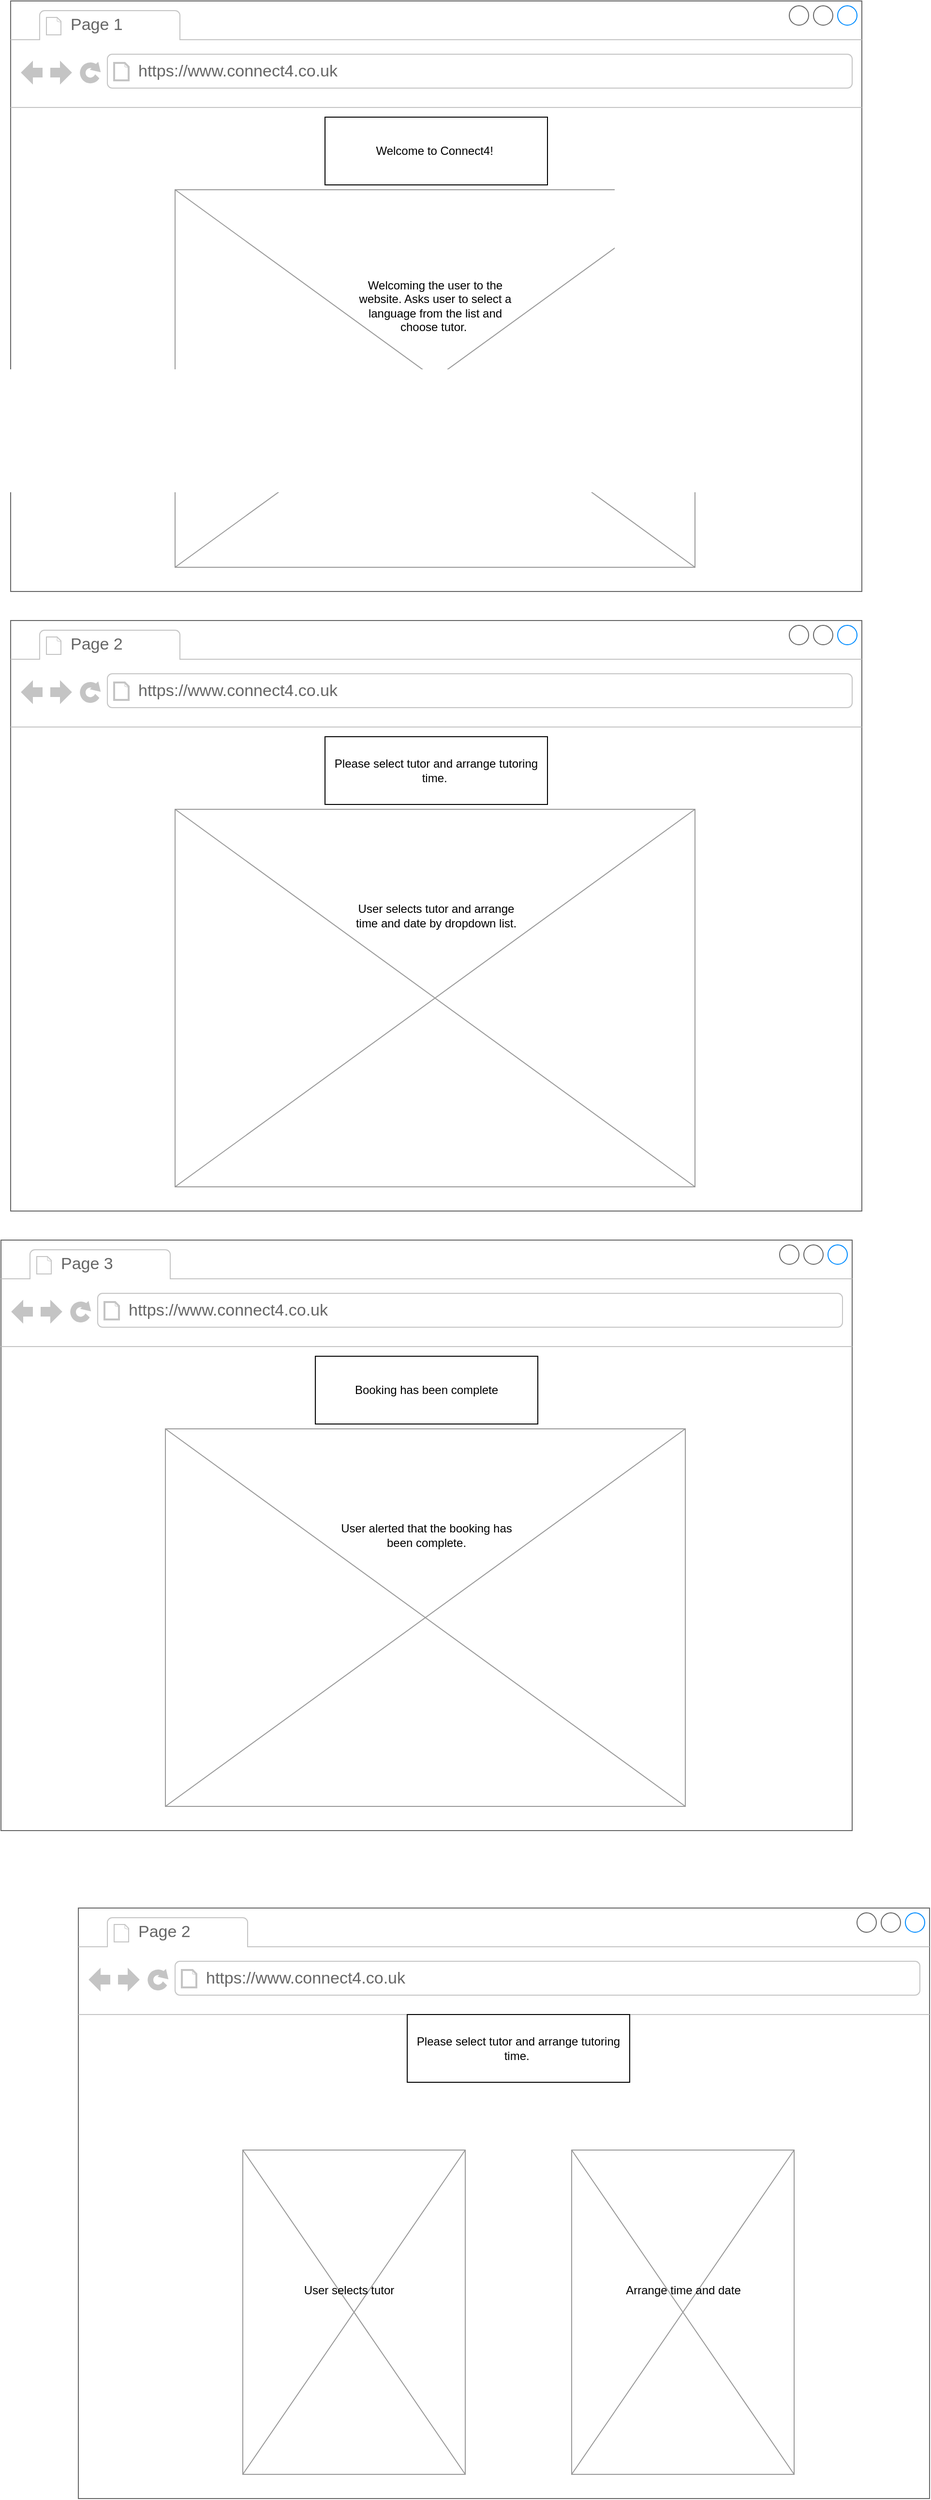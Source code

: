 <mxfile version="26.0.16">
  <diagram id="C5RBs43oDa-KdzZeNtuy" name="Page-1">
    <mxGraphModel dx="2284" dy="709" grid="1" gridSize="10" guides="1" tooltips="1" connect="1" arrows="1" fold="1" page="1" pageScale="1" pageWidth="827" pageHeight="1169" math="0" shadow="0">
      <root>
        <mxCell id="WIyWlLk6GJQsqaUBKTNV-0" />
        <mxCell id="WIyWlLk6GJQsqaUBKTNV-1" parent="WIyWlLk6GJQsqaUBKTNV-0" />
        <mxCell id="FFYwZmAlAXLZ2eOlx7DF-1" value="" style="strokeWidth=1;shadow=0;dashed=0;align=center;html=1;shape=mxgraph.mockup.containers.browserWindow;rSize=0;strokeColor=#666666;strokeColor2=#008cff;strokeColor3=#c4c4c4;mainText=,;recursiveResize=0;" parent="WIyWlLk6GJQsqaUBKTNV-1" vertex="1">
          <mxGeometry x="-80" y="10" width="880" height="610" as="geometry" />
        </mxCell>
        <mxCell id="FFYwZmAlAXLZ2eOlx7DF-2" value="Page 1" style="strokeWidth=1;shadow=0;dashed=0;align=center;html=1;shape=mxgraph.mockup.containers.anchor;fontSize=17;fontColor=#666666;align=left;whiteSpace=wrap;" parent="FFYwZmAlAXLZ2eOlx7DF-1" vertex="1">
          <mxGeometry x="60" y="12" width="110" height="26" as="geometry" />
        </mxCell>
        <mxCell id="FFYwZmAlAXLZ2eOlx7DF-3" value="https://www.connect4.co.uk" style="strokeWidth=1;shadow=0;dashed=0;align=center;html=1;shape=mxgraph.mockup.containers.anchor;rSize=0;fontSize=17;fontColor=#666666;align=left;" parent="FFYwZmAlAXLZ2eOlx7DF-1" vertex="1">
          <mxGeometry x="130" y="60" width="250" height="26" as="geometry" />
        </mxCell>
        <mxCell id="FFYwZmAlAXLZ2eOlx7DF-4" value="Welcome to Connect4!&amp;nbsp;" style="rounded=0;whiteSpace=wrap;html=1;" parent="FFYwZmAlAXLZ2eOlx7DF-1" vertex="1">
          <mxGeometry x="325" y="120" width="230" height="70" as="geometry" />
        </mxCell>
        <mxCell id="FFYwZmAlAXLZ2eOlx7DF-10" value="" style="verticalLabelPosition=bottom;shadow=0;dashed=0;align=center;html=1;verticalAlign=top;strokeWidth=1;shape=mxgraph.mockup.graphics.simpleIcon;strokeColor=#999999;" parent="FFYwZmAlAXLZ2eOlx7DF-1" vertex="1">
          <mxGeometry x="170" y="195" width="537.5" height="390" as="geometry" />
        </mxCell>
        <mxCell id="FFYwZmAlAXLZ2eOlx7DF-12" value="Welcoming the user to the website. Asks user to select a language from the list and choose tutor.&amp;nbsp;" style="text;html=1;align=center;verticalAlign=middle;whiteSpace=wrap;rounded=0;" parent="FFYwZmAlAXLZ2eOlx7DF-1" vertex="1">
          <mxGeometry x="348.75" y="220" width="180" height="190" as="geometry" />
        </mxCell>
        <mxCell id="FFYwZmAlAXLZ2eOlx7DF-13" value="" style="strokeWidth=1;shadow=0;dashed=0;align=center;html=1;shape=mxgraph.mockup.containers.browserWindow;rSize=0;strokeColor=#666666;strokeColor2=#008cff;strokeColor3=#c4c4c4;mainText=,;recursiveResize=0;" parent="WIyWlLk6GJQsqaUBKTNV-1" vertex="1">
          <mxGeometry x="-80" y="650" width="880" height="610" as="geometry" />
        </mxCell>
        <mxCell id="FFYwZmAlAXLZ2eOlx7DF-14" value="Page 2" style="strokeWidth=1;shadow=0;dashed=0;align=center;html=1;shape=mxgraph.mockup.containers.anchor;fontSize=17;fontColor=#666666;align=left;whiteSpace=wrap;" parent="FFYwZmAlAXLZ2eOlx7DF-13" vertex="1">
          <mxGeometry x="60" y="12" width="110" height="26" as="geometry" />
        </mxCell>
        <mxCell id="FFYwZmAlAXLZ2eOlx7DF-15" value="https://www.connect4.co.uk" style="strokeWidth=1;shadow=0;dashed=0;align=center;html=1;shape=mxgraph.mockup.containers.anchor;rSize=0;fontSize=17;fontColor=#666666;align=left;" parent="FFYwZmAlAXLZ2eOlx7DF-13" vertex="1">
          <mxGeometry x="130" y="60" width="250" height="26" as="geometry" />
        </mxCell>
        <mxCell id="FFYwZmAlAXLZ2eOlx7DF-16" value="Please select tutor and arrange tutoring time.&amp;nbsp;" style="rounded=0;whiteSpace=wrap;html=1;" parent="FFYwZmAlAXLZ2eOlx7DF-13" vertex="1">
          <mxGeometry x="325" y="120" width="230" height="70" as="geometry" />
        </mxCell>
        <mxCell id="FFYwZmAlAXLZ2eOlx7DF-17" value="" style="verticalLabelPosition=bottom;shadow=0;dashed=0;align=center;html=1;verticalAlign=top;strokeWidth=1;shape=mxgraph.mockup.graphics.simpleIcon;strokeColor=#999999;" parent="FFYwZmAlAXLZ2eOlx7DF-13" vertex="1">
          <mxGeometry x="170" y="195" width="537.5" height="390" as="geometry" />
        </mxCell>
        <mxCell id="FFYwZmAlAXLZ2eOlx7DF-18" value="User selects tutor and arrange time and date by dropdown list." style="text;html=1;align=center;verticalAlign=middle;whiteSpace=wrap;rounded=0;" parent="FFYwZmAlAXLZ2eOlx7DF-13" vertex="1">
          <mxGeometry x="350" y="210" width="180" height="190" as="geometry" />
        </mxCell>
        <mxCell id="FFYwZmAlAXLZ2eOlx7DF-19" value="" style="strokeWidth=1;shadow=0;dashed=0;align=center;html=1;shape=mxgraph.mockup.containers.browserWindow;rSize=0;strokeColor=#666666;strokeColor2=#008cff;strokeColor3=#c4c4c4;mainText=,;recursiveResize=0;" parent="WIyWlLk6GJQsqaUBKTNV-1" vertex="1">
          <mxGeometry x="-90" y="1290" width="880" height="610" as="geometry" />
        </mxCell>
        <mxCell id="FFYwZmAlAXLZ2eOlx7DF-20" value="Page 3" style="strokeWidth=1;shadow=0;dashed=0;align=center;html=1;shape=mxgraph.mockup.containers.anchor;fontSize=17;fontColor=#666666;align=left;whiteSpace=wrap;" parent="FFYwZmAlAXLZ2eOlx7DF-19" vertex="1">
          <mxGeometry x="60" y="12" width="110" height="26" as="geometry" />
        </mxCell>
        <mxCell id="FFYwZmAlAXLZ2eOlx7DF-21" value="https://www.connect4.co.uk" style="strokeWidth=1;shadow=0;dashed=0;align=center;html=1;shape=mxgraph.mockup.containers.anchor;rSize=0;fontSize=17;fontColor=#666666;align=left;" parent="FFYwZmAlAXLZ2eOlx7DF-19" vertex="1">
          <mxGeometry x="130" y="60" width="250" height="26" as="geometry" />
        </mxCell>
        <mxCell id="FFYwZmAlAXLZ2eOlx7DF-22" value="Booking has been complete" style="rounded=0;whiteSpace=wrap;html=1;" parent="FFYwZmAlAXLZ2eOlx7DF-19" vertex="1">
          <mxGeometry x="325" y="120" width="230" height="70" as="geometry" />
        </mxCell>
        <mxCell id="FFYwZmAlAXLZ2eOlx7DF-23" value="" style="verticalLabelPosition=bottom;shadow=0;dashed=0;align=center;html=1;verticalAlign=top;strokeWidth=1;shape=mxgraph.mockup.graphics.simpleIcon;strokeColor=#999999;" parent="FFYwZmAlAXLZ2eOlx7DF-19" vertex="1">
          <mxGeometry x="170" y="195" width="537.5" height="390" as="geometry" />
        </mxCell>
        <mxCell id="FFYwZmAlAXLZ2eOlx7DF-24" value="&lt;div&gt;User alerted that the booking has been complete.&lt;/div&gt;" style="text;html=1;align=center;verticalAlign=middle;whiteSpace=wrap;rounded=0;" parent="FFYwZmAlAXLZ2eOlx7DF-19" vertex="1">
          <mxGeometry x="350" y="210" width="180" height="190" as="geometry" />
        </mxCell>
        <mxCell id="48EZU8U2pRMW85eobXTZ-0" value="" style="strokeWidth=1;shadow=0;dashed=0;align=center;html=1;shape=mxgraph.mockup.containers.browserWindow;rSize=0;strokeColor=#666666;strokeColor2=#008cff;strokeColor3=#c4c4c4;mainText=,;recursiveResize=0;" vertex="1" parent="WIyWlLk6GJQsqaUBKTNV-1">
          <mxGeometry x="-10" y="1980" width="880" height="610" as="geometry" />
        </mxCell>
        <mxCell id="48EZU8U2pRMW85eobXTZ-1" value="Page 2" style="strokeWidth=1;shadow=0;dashed=0;align=center;html=1;shape=mxgraph.mockup.containers.anchor;fontSize=17;fontColor=#666666;align=left;whiteSpace=wrap;" vertex="1" parent="48EZU8U2pRMW85eobXTZ-0">
          <mxGeometry x="60" y="12" width="110" height="26" as="geometry" />
        </mxCell>
        <mxCell id="48EZU8U2pRMW85eobXTZ-2" value="https://www.connect4.co.uk" style="strokeWidth=1;shadow=0;dashed=0;align=center;html=1;shape=mxgraph.mockup.containers.anchor;rSize=0;fontSize=17;fontColor=#666666;align=left;" vertex="1" parent="48EZU8U2pRMW85eobXTZ-0">
          <mxGeometry x="130" y="60" width="250" height="26" as="geometry" />
        </mxCell>
        <mxCell id="48EZU8U2pRMW85eobXTZ-3" value="Please select tutor and arrange tutoring time.&amp;nbsp;" style="rounded=0;whiteSpace=wrap;html=1;" vertex="1" parent="48EZU8U2pRMW85eobXTZ-0">
          <mxGeometry x="340" y="110" width="230" height="70" as="geometry" />
        </mxCell>
        <mxCell id="48EZU8U2pRMW85eobXTZ-4" value="" style="verticalLabelPosition=bottom;shadow=0;dashed=0;align=center;html=1;verticalAlign=top;strokeWidth=1;shape=mxgraph.mockup.graphics.simpleIcon;strokeColor=#999999;" vertex="1" parent="48EZU8U2pRMW85eobXTZ-0">
          <mxGeometry x="170" y="250" width="230" height="335" as="geometry" />
        </mxCell>
        <mxCell id="48EZU8U2pRMW85eobXTZ-5" value="User selects tutor" style="text;html=1;align=center;verticalAlign=middle;whiteSpace=wrap;rounded=0;" vertex="1" parent="48EZU8U2pRMW85eobXTZ-0">
          <mxGeometry x="190" y="300" width="180" height="190" as="geometry" />
        </mxCell>
        <mxCell id="48EZU8U2pRMW85eobXTZ-8" value="" style="verticalLabelPosition=bottom;shadow=0;dashed=0;align=center;html=1;verticalAlign=top;strokeWidth=1;shape=mxgraph.mockup.graphics.simpleIcon;strokeColor=#999999;" vertex="1" parent="48EZU8U2pRMW85eobXTZ-0">
          <mxGeometry x="510" y="250" width="230" height="335" as="geometry" />
        </mxCell>
        <mxCell id="48EZU8U2pRMW85eobXTZ-9" value="Arrange time and date" style="text;html=1;align=center;verticalAlign=middle;whiteSpace=wrap;rounded=0;" vertex="1" parent="48EZU8U2pRMW85eobXTZ-0">
          <mxGeometry x="542.5" y="355" width="165" height="80" as="geometry" />
        </mxCell>
      </root>
    </mxGraphModel>
  </diagram>
</mxfile>
